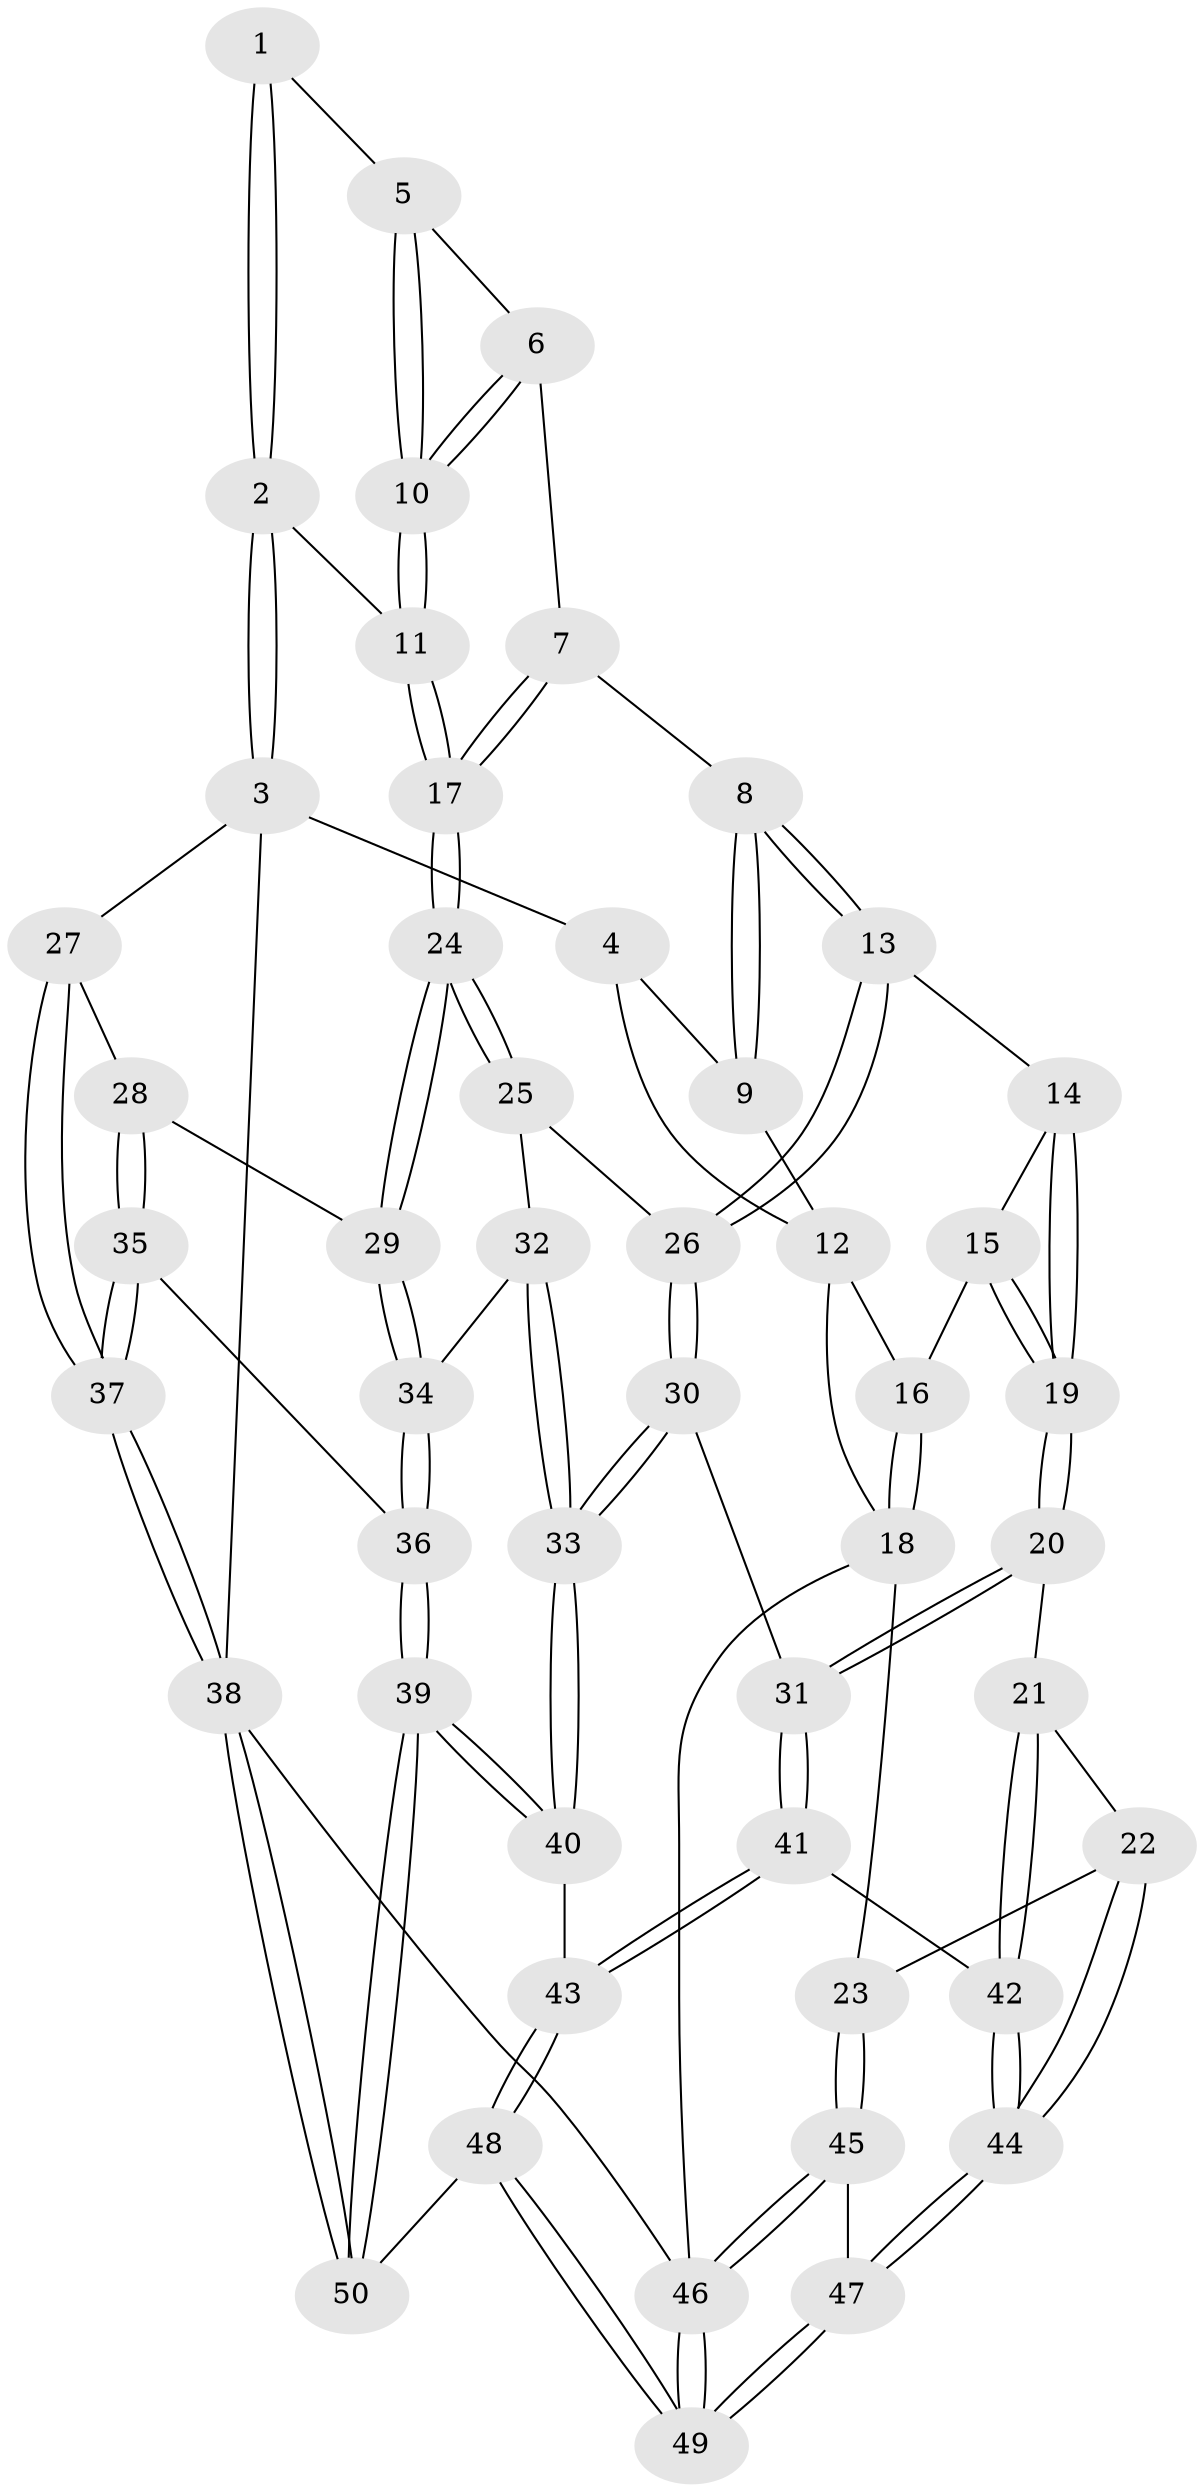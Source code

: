 // Generated by graph-tools (version 1.1) at 2025/27/03/09/25 03:27:05]
// undirected, 50 vertices, 121 edges
graph export_dot {
graph [start="1"]
  node [color=gray90,style=filled];
  1 [pos="+0.7197204037681513+0"];
  2 [pos="+1+0.25492499739748714"];
  3 [pos="+1+0.2751735300285656"];
  4 [pos="+0.7020882911116739+0"];
  5 [pos="+0.7216566771738265+0.04303407598886534"];
  6 [pos="+0.7189014200746155+0.2604207668530867"];
  7 [pos="+0.6901172793119091+0.2870179130125277"];
  8 [pos="+0.6000906113586272+0.3241176056205845"];
  9 [pos="+0.509728848165273+0"];
  10 [pos="+0.8374580733891968+0.30558133875729976"];
  11 [pos="+0.8915107675615981+0.3309797825852698"];
  12 [pos="+0.4417908648402527+0"];
  13 [pos="+0.570324371860228+0.3748187507262074"];
  14 [pos="+0.5569515255335613+0.3730649378826373"];
  15 [pos="+0.36394288879444253+0.28047163146138265"];
  16 [pos="+0.3079495849153837+0.2097418635277616"];
  17 [pos="+0.7955577378582941+0.4693341273095593"];
  18 [pos="+0+0.35081183920864856"];
  19 [pos="+0.37462003036236874+0.5113059862797839"];
  20 [pos="+0.36433138033748075+0.5441745789766514"];
  21 [pos="+0.30910667141520376+0.5566899684940048"];
  22 [pos="+0.06957617688386007+0.557573805029064"];
  23 [pos="+0.01900685821520185+0.5399055665640718"];
  24 [pos="+0.78913102491202+0.4842022237495394"];
  25 [pos="+0.6018505084558118+0.42807659476762977"];
  26 [pos="+0.5957398992309411+0.42422031442755154"];
  27 [pos="+1+0.3801448430842633"];
  28 [pos="+0.8963894494119792+0.5332828713867017"];
  29 [pos="+0.7956653908641532+0.5099196546667601"];
  30 [pos="+0.481883750589345+0.5936784132623806"];
  31 [pos="+0.45354346654196137+0.5974129412368077"];
  32 [pos="+0.6245511260035101+0.5687822422941506"];
  33 [pos="+0.5805066324502524+0.6395356304190053"];
  34 [pos="+0.7851211585275786+0.5449587626962636"];
  35 [pos="+1+0.710795884284692"];
  36 [pos="+0.7674860549593412+0.7559984697141485"];
  37 [pos="+1+0.730846057423562"];
  38 [pos="+1+1"];
  39 [pos="+0.7670790045656788+0.7564306018942847"];
  40 [pos="+0.6460622038145617+0.7231574889845155"];
  41 [pos="+0.4248407846750874+0.784620211716539"];
  42 [pos="+0.3511786699143957+0.7814096753201821"];
  43 [pos="+0.4659094684322616+0.8221217872586445"];
  44 [pos="+0.2778404036699603+0.8006766527115765"];
  45 [pos="+0.0033634489725725063+0.563232131282719"];
  46 [pos="+0+1"];
  47 [pos="+0.2145206238169981+0.9671723249538815"];
  48 [pos="+0.5106676194044351+1"];
  49 [pos="+0.16110300279747028+1"];
  50 [pos="+0.7571091762961794+1"];
  1 -- 2;
  1 -- 2;
  1 -- 5;
  2 -- 3;
  2 -- 3;
  2 -- 11;
  3 -- 4;
  3 -- 27;
  3 -- 38;
  4 -- 9;
  4 -- 12;
  5 -- 6;
  5 -- 10;
  5 -- 10;
  6 -- 7;
  6 -- 10;
  6 -- 10;
  7 -- 8;
  7 -- 17;
  7 -- 17;
  8 -- 9;
  8 -- 9;
  8 -- 13;
  8 -- 13;
  9 -- 12;
  10 -- 11;
  10 -- 11;
  11 -- 17;
  11 -- 17;
  12 -- 16;
  12 -- 18;
  13 -- 14;
  13 -- 26;
  13 -- 26;
  14 -- 15;
  14 -- 19;
  14 -- 19;
  15 -- 16;
  15 -- 19;
  15 -- 19;
  16 -- 18;
  16 -- 18;
  17 -- 24;
  17 -- 24;
  18 -- 23;
  18 -- 46;
  19 -- 20;
  19 -- 20;
  20 -- 21;
  20 -- 31;
  20 -- 31;
  21 -- 22;
  21 -- 42;
  21 -- 42;
  22 -- 23;
  22 -- 44;
  22 -- 44;
  23 -- 45;
  23 -- 45;
  24 -- 25;
  24 -- 25;
  24 -- 29;
  24 -- 29;
  25 -- 26;
  25 -- 32;
  26 -- 30;
  26 -- 30;
  27 -- 28;
  27 -- 37;
  27 -- 37;
  28 -- 29;
  28 -- 35;
  28 -- 35;
  29 -- 34;
  29 -- 34;
  30 -- 31;
  30 -- 33;
  30 -- 33;
  31 -- 41;
  31 -- 41;
  32 -- 33;
  32 -- 33;
  32 -- 34;
  33 -- 40;
  33 -- 40;
  34 -- 36;
  34 -- 36;
  35 -- 36;
  35 -- 37;
  35 -- 37;
  36 -- 39;
  36 -- 39;
  37 -- 38;
  37 -- 38;
  38 -- 50;
  38 -- 50;
  38 -- 46;
  39 -- 40;
  39 -- 40;
  39 -- 50;
  39 -- 50;
  40 -- 43;
  41 -- 42;
  41 -- 43;
  41 -- 43;
  42 -- 44;
  42 -- 44;
  43 -- 48;
  43 -- 48;
  44 -- 47;
  44 -- 47;
  45 -- 46;
  45 -- 46;
  45 -- 47;
  46 -- 49;
  46 -- 49;
  47 -- 49;
  47 -- 49;
  48 -- 49;
  48 -- 49;
  48 -- 50;
}
